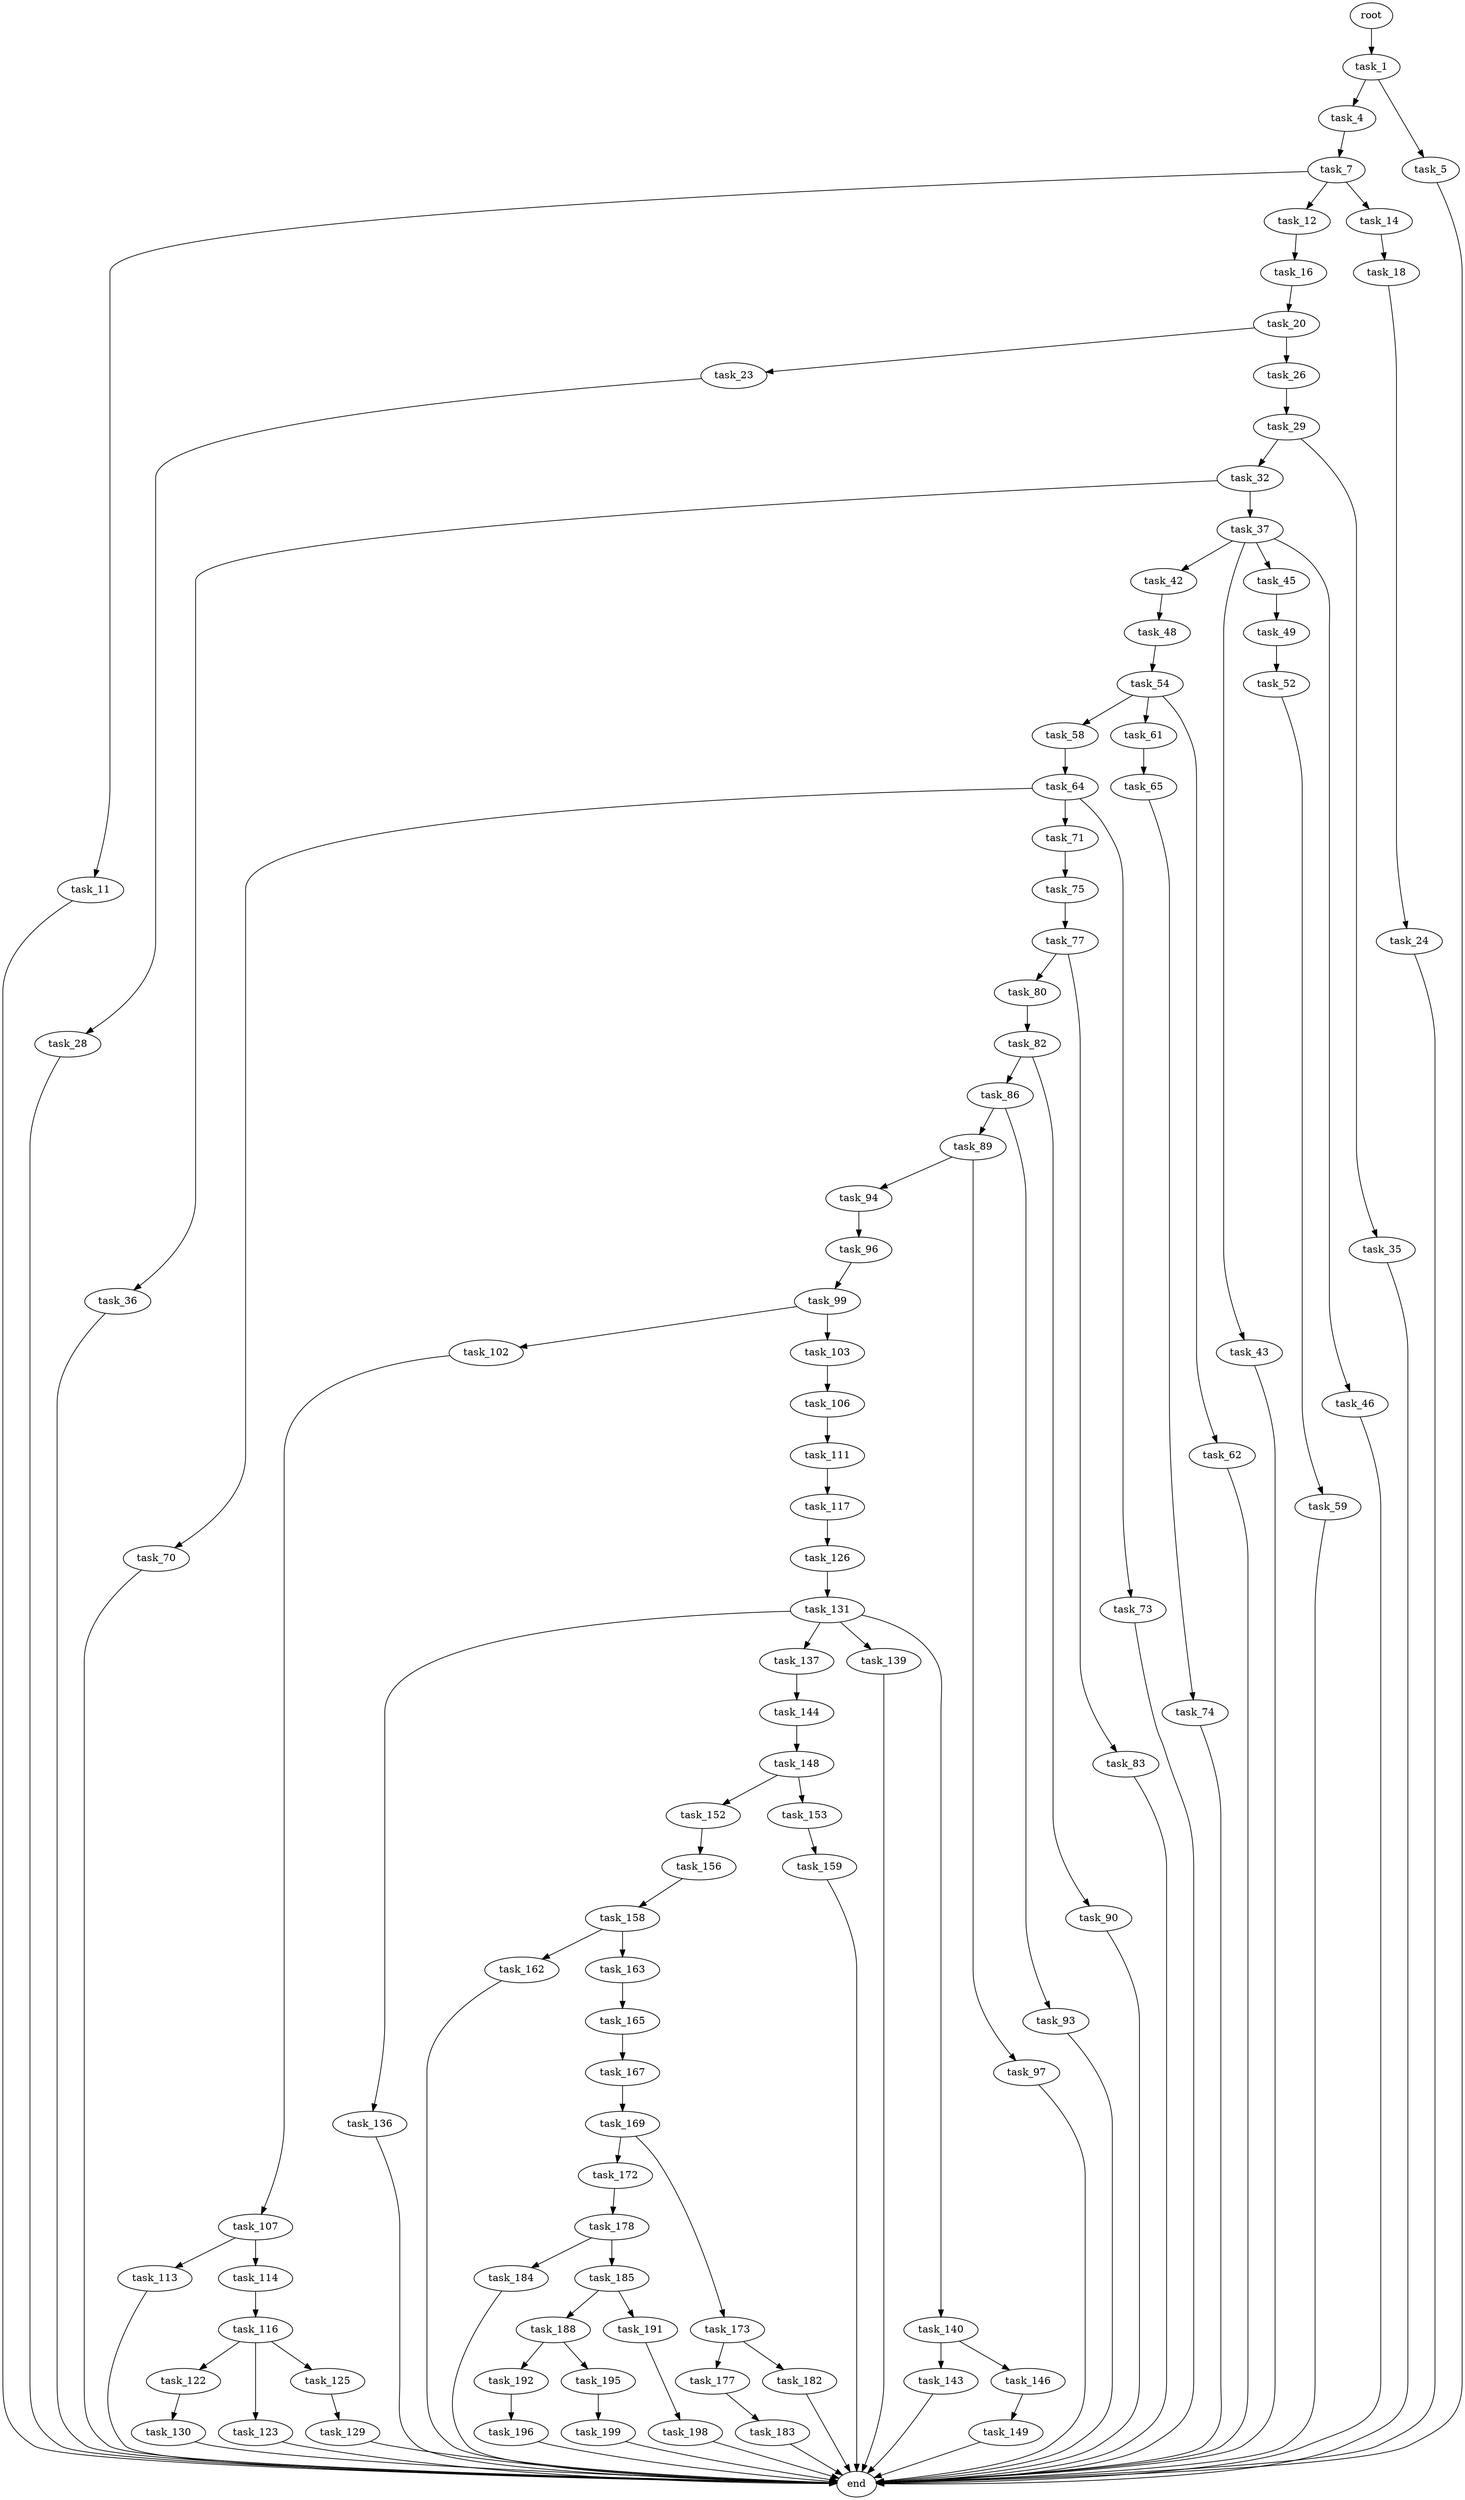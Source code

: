 digraph G {
  root [size="0.000000"];
  task_1 [size="37671527155.000000"];
  task_4 [size="374291419847.000000"];
  task_5 [size="231928233984.000000"];
  task_7 [size="9772392873.000000"];
  end [size="0.000000"];
  task_11 [size="195267040104.000000"];
  task_12 [size="15803586038.000000"];
  task_14 [size="8589934592.000000"];
  task_16 [size="394152548473.000000"];
  task_18 [size="28991029248.000000"];
  task_20 [size="398225983721.000000"];
  task_24 [size="26915965919.000000"];
  task_23 [size="1059079503674.000000"];
  task_26 [size="549755813888.000000"];
  task_28 [size="683733576205.000000"];
  task_29 [size="3555771934.000000"];
  task_32 [size="134217728000.000000"];
  task_35 [size="68719476736.000000"];
  task_36 [size="28991029248.000000"];
  task_37 [size="10295172588.000000"];
  task_42 [size="7928276015.000000"];
  task_43 [size="3451516213.000000"];
  task_45 [size="231928233984.000000"];
  task_46 [size="32862273565.000000"];
  task_48 [size="28991029248.000000"];
  task_49 [size="884380009505.000000"];
  task_54 [size="17664169488.000000"];
  task_52 [size="68719476736.000000"];
  task_59 [size="246461539522.000000"];
  task_58 [size="782757789696.000000"];
  task_61 [size="549755813888.000000"];
  task_62 [size="156431150327.000000"];
  task_64 [size="782757789696.000000"];
  task_65 [size="1953938992.000000"];
  task_70 [size="30000530284.000000"];
  task_71 [size="36998175514.000000"];
  task_73 [size="231928233984.000000"];
  task_74 [size="28991029248.000000"];
  task_75 [size="231928233984.000000"];
  task_77 [size="1180073311.000000"];
  task_80 [size="782757789696.000000"];
  task_83 [size="782757789696.000000"];
  task_82 [size="17133548448.000000"];
  task_86 [size="549755813888.000000"];
  task_90 [size="13454402448.000000"];
  task_89 [size="68719476736.000000"];
  task_93 [size="196961513852.000000"];
  task_94 [size="28991029248.000000"];
  task_97 [size="301831146906.000000"];
  task_96 [size="8589934592.000000"];
  task_99 [size="58007092324.000000"];
  task_102 [size="28991029248.000000"];
  task_103 [size="1073741824000.000000"];
  task_107 [size="1877179780.000000"];
  task_106 [size="15750767849.000000"];
  task_111 [size="8589934592.000000"];
  task_113 [size="737379207223.000000"];
  task_114 [size="41034987651.000000"];
  task_117 [size="1032522323529.000000"];
  task_116 [size="13312552157.000000"];
  task_122 [size="794185195.000000"];
  task_123 [size="17344303622.000000"];
  task_125 [size="549755813888.000000"];
  task_126 [size="5298573522.000000"];
  task_130 [size="8200169646.000000"];
  task_129 [size="320129781614.000000"];
  task_131 [size="242496861024.000000"];
  task_136 [size="28991029248.000000"];
  task_137 [size="2255361069.000000"];
  task_139 [size="25736767100.000000"];
  task_140 [size="149732199448.000000"];
  task_144 [size="7877060084.000000"];
  task_143 [size="3683360780.000000"];
  task_146 [size="275171961181.000000"];
  task_148 [size="11945417997.000000"];
  task_149 [size="134217728000.000000"];
  task_152 [size="179615782303.000000"];
  task_153 [size="51590909525.000000"];
  task_156 [size="42334260384.000000"];
  task_159 [size="1073741824000.000000"];
  task_158 [size="115812027139.000000"];
  task_162 [size="1073741824000.000000"];
  task_163 [size="32501440228.000000"];
  task_165 [size="1414902559670.000000"];
  task_167 [size="50291130228.000000"];
  task_169 [size="4861587562.000000"];
  task_172 [size="134217728000.000000"];
  task_173 [size="304001002269.000000"];
  task_178 [size="1085470141390.000000"];
  task_177 [size="8589934592.000000"];
  task_182 [size="1617368926.000000"];
  task_183 [size="549755813888.000000"];
  task_184 [size="68719476736.000000"];
  task_185 [size="950404771613.000000"];
  task_188 [size="550320674974.000000"];
  task_191 [size="1099609007985.000000"];
  task_192 [size="28991029248.000000"];
  task_195 [size="1981101173.000000"];
  task_198 [size="1135171462067.000000"];
  task_196 [size="1956871166.000000"];
  task_199 [size="320148873565.000000"];

  root -> task_1 [size="1.000000"];
  task_1 -> task_4 [size="679477248.000000"];
  task_1 -> task_5 [size="679477248.000000"];
  task_4 -> task_7 [size="838860800.000000"];
  task_5 -> end [size="1.000000"];
  task_7 -> task_11 [size="411041792.000000"];
  task_7 -> task_12 [size="411041792.000000"];
  task_7 -> task_14 [size="411041792.000000"];
  task_11 -> end [size="1.000000"];
  task_12 -> task_16 [size="301989888.000000"];
  task_14 -> task_18 [size="33554432.000000"];
  task_16 -> task_20 [size="679477248.000000"];
  task_18 -> task_24 [size="75497472.000000"];
  task_20 -> task_23 [size="679477248.000000"];
  task_20 -> task_26 [size="679477248.000000"];
  task_24 -> end [size="1.000000"];
  task_23 -> task_28 [size="838860800.000000"];
  task_26 -> task_29 [size="536870912.000000"];
  task_28 -> end [size="1.000000"];
  task_29 -> task_32 [size="134217728.000000"];
  task_29 -> task_35 [size="134217728.000000"];
  task_32 -> task_36 [size="209715200.000000"];
  task_32 -> task_37 [size="209715200.000000"];
  task_35 -> end [size="1.000000"];
  task_36 -> end [size="1.000000"];
  task_37 -> task_42 [size="301989888.000000"];
  task_37 -> task_43 [size="301989888.000000"];
  task_37 -> task_45 [size="301989888.000000"];
  task_37 -> task_46 [size="301989888.000000"];
  task_42 -> task_48 [size="301989888.000000"];
  task_43 -> end [size="1.000000"];
  task_45 -> task_49 [size="301989888.000000"];
  task_46 -> end [size="1.000000"];
  task_48 -> task_54 [size="75497472.000000"];
  task_49 -> task_52 [size="679477248.000000"];
  task_54 -> task_58 [size="301989888.000000"];
  task_54 -> task_61 [size="301989888.000000"];
  task_54 -> task_62 [size="301989888.000000"];
  task_52 -> task_59 [size="134217728.000000"];
  task_59 -> end [size="1.000000"];
  task_58 -> task_64 [size="679477248.000000"];
  task_61 -> task_65 [size="536870912.000000"];
  task_62 -> end [size="1.000000"];
  task_64 -> task_70 [size="679477248.000000"];
  task_64 -> task_71 [size="679477248.000000"];
  task_64 -> task_73 [size="679477248.000000"];
  task_65 -> task_74 [size="134217728.000000"];
  task_70 -> end [size="1.000000"];
  task_71 -> task_75 [size="679477248.000000"];
  task_73 -> end [size="1.000000"];
  task_74 -> end [size="1.000000"];
  task_75 -> task_77 [size="301989888.000000"];
  task_77 -> task_80 [size="33554432.000000"];
  task_77 -> task_83 [size="33554432.000000"];
  task_80 -> task_82 [size="679477248.000000"];
  task_83 -> end [size="1.000000"];
  task_82 -> task_86 [size="411041792.000000"];
  task_82 -> task_90 [size="411041792.000000"];
  task_86 -> task_89 [size="536870912.000000"];
  task_86 -> task_93 [size="536870912.000000"];
  task_90 -> end [size="1.000000"];
  task_89 -> task_94 [size="134217728.000000"];
  task_89 -> task_97 [size="134217728.000000"];
  task_93 -> end [size="1.000000"];
  task_94 -> task_96 [size="75497472.000000"];
  task_97 -> end [size="1.000000"];
  task_96 -> task_99 [size="33554432.000000"];
  task_99 -> task_102 [size="75497472.000000"];
  task_99 -> task_103 [size="75497472.000000"];
  task_102 -> task_107 [size="75497472.000000"];
  task_103 -> task_106 [size="838860800.000000"];
  task_107 -> task_113 [size="209715200.000000"];
  task_107 -> task_114 [size="209715200.000000"];
  task_106 -> task_111 [size="679477248.000000"];
  task_111 -> task_117 [size="33554432.000000"];
  task_113 -> end [size="1.000000"];
  task_114 -> task_116 [size="75497472.000000"];
  task_117 -> task_126 [size="838860800.000000"];
  task_116 -> task_122 [size="411041792.000000"];
  task_116 -> task_123 [size="411041792.000000"];
  task_116 -> task_125 [size="411041792.000000"];
  task_122 -> task_130 [size="33554432.000000"];
  task_123 -> end [size="1.000000"];
  task_125 -> task_129 [size="536870912.000000"];
  task_126 -> task_131 [size="134217728.000000"];
  task_130 -> end [size="1.000000"];
  task_129 -> end [size="1.000000"];
  task_131 -> task_136 [size="209715200.000000"];
  task_131 -> task_137 [size="209715200.000000"];
  task_131 -> task_139 [size="209715200.000000"];
  task_131 -> task_140 [size="209715200.000000"];
  task_136 -> end [size="1.000000"];
  task_137 -> task_144 [size="75497472.000000"];
  task_139 -> end [size="1.000000"];
  task_140 -> task_143 [size="536870912.000000"];
  task_140 -> task_146 [size="536870912.000000"];
  task_144 -> task_148 [size="838860800.000000"];
  task_143 -> end [size="1.000000"];
  task_146 -> task_149 [size="838860800.000000"];
  task_148 -> task_152 [size="838860800.000000"];
  task_148 -> task_153 [size="838860800.000000"];
  task_149 -> end [size="1.000000"];
  task_152 -> task_156 [size="209715200.000000"];
  task_153 -> task_159 [size="838860800.000000"];
  task_156 -> task_158 [size="134217728.000000"];
  task_159 -> end [size="1.000000"];
  task_158 -> task_162 [size="411041792.000000"];
  task_158 -> task_163 [size="411041792.000000"];
  task_162 -> end [size="1.000000"];
  task_163 -> task_165 [size="679477248.000000"];
  task_165 -> task_167 [size="838860800.000000"];
  task_167 -> task_169 [size="134217728.000000"];
  task_169 -> task_172 [size="301989888.000000"];
  task_169 -> task_173 [size="301989888.000000"];
  task_172 -> task_178 [size="209715200.000000"];
  task_173 -> task_177 [size="301989888.000000"];
  task_173 -> task_182 [size="301989888.000000"];
  task_178 -> task_184 [size="679477248.000000"];
  task_178 -> task_185 [size="679477248.000000"];
  task_177 -> task_183 [size="33554432.000000"];
  task_182 -> end [size="1.000000"];
  task_183 -> end [size="1.000000"];
  task_184 -> end [size="1.000000"];
  task_185 -> task_188 [size="679477248.000000"];
  task_185 -> task_191 [size="679477248.000000"];
  task_188 -> task_192 [size="411041792.000000"];
  task_188 -> task_195 [size="411041792.000000"];
  task_191 -> task_198 [size="679477248.000000"];
  task_192 -> task_196 [size="75497472.000000"];
  task_195 -> task_199 [size="209715200.000000"];
  task_198 -> end [size="1.000000"];
  task_196 -> end [size="1.000000"];
  task_199 -> end [size="1.000000"];
}
